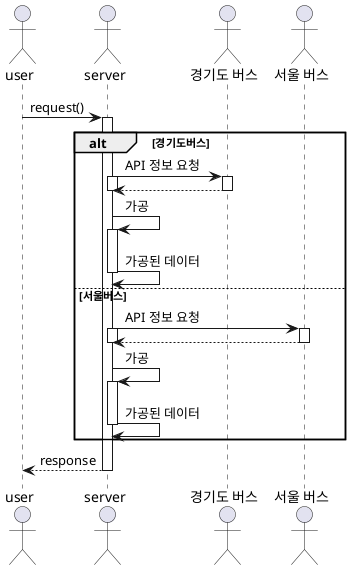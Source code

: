 @startuml seq_bus_realtime

actor user
actor server
actor gbus as "경기도 버스"
actor sbus as "서울 버스"

user -> server : request()

alt 경기도버스

    activate server
    server -> gbus : API 정보 요청
    activate server
    activate gbus
    gbus --> server
    deactivate server
    deactivate gbus
    
    server -> server : 가공
    activate server
    server -> server : 가공된 데이터
    deactivate server

else 서울버스

    
    server -> sbus : API 정보 요청
    activate server
    activate sbus
    sbus --> server
    deactivate server
    deactivate sbus
    
    server -> server : 가공
    activate server
    server -> server : 가공된 데이터
    deactivate server

end

server --> user : response
deactivate server

@enduml